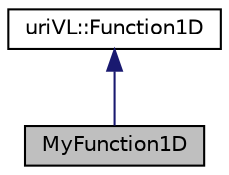 digraph "MyFunction1D"
{
  edge [fontname="Helvetica",fontsize="10",labelfontname="Helvetica",labelfontsize="10"];
  node [fontname="Helvetica",fontsize="10",shape=record];
  Node1 [label="MyFunction1D",height=0.2,width=0.4,color="black", fillcolor="grey75", style="filled", fontcolor="black"];
  Node2 -> Node1 [dir="back",color="midnightblue",fontsize="10",style="solid",fontname="Helvetica"];
  Node2 [label="uriVL::Function1D",height=0.2,width=0.4,color="black", fillcolor="white", style="filled",URL="$classuriVL_1_1Function1D.html",tooltip="Pure virtual parent class for all 1-dimensional functions. "];
}
